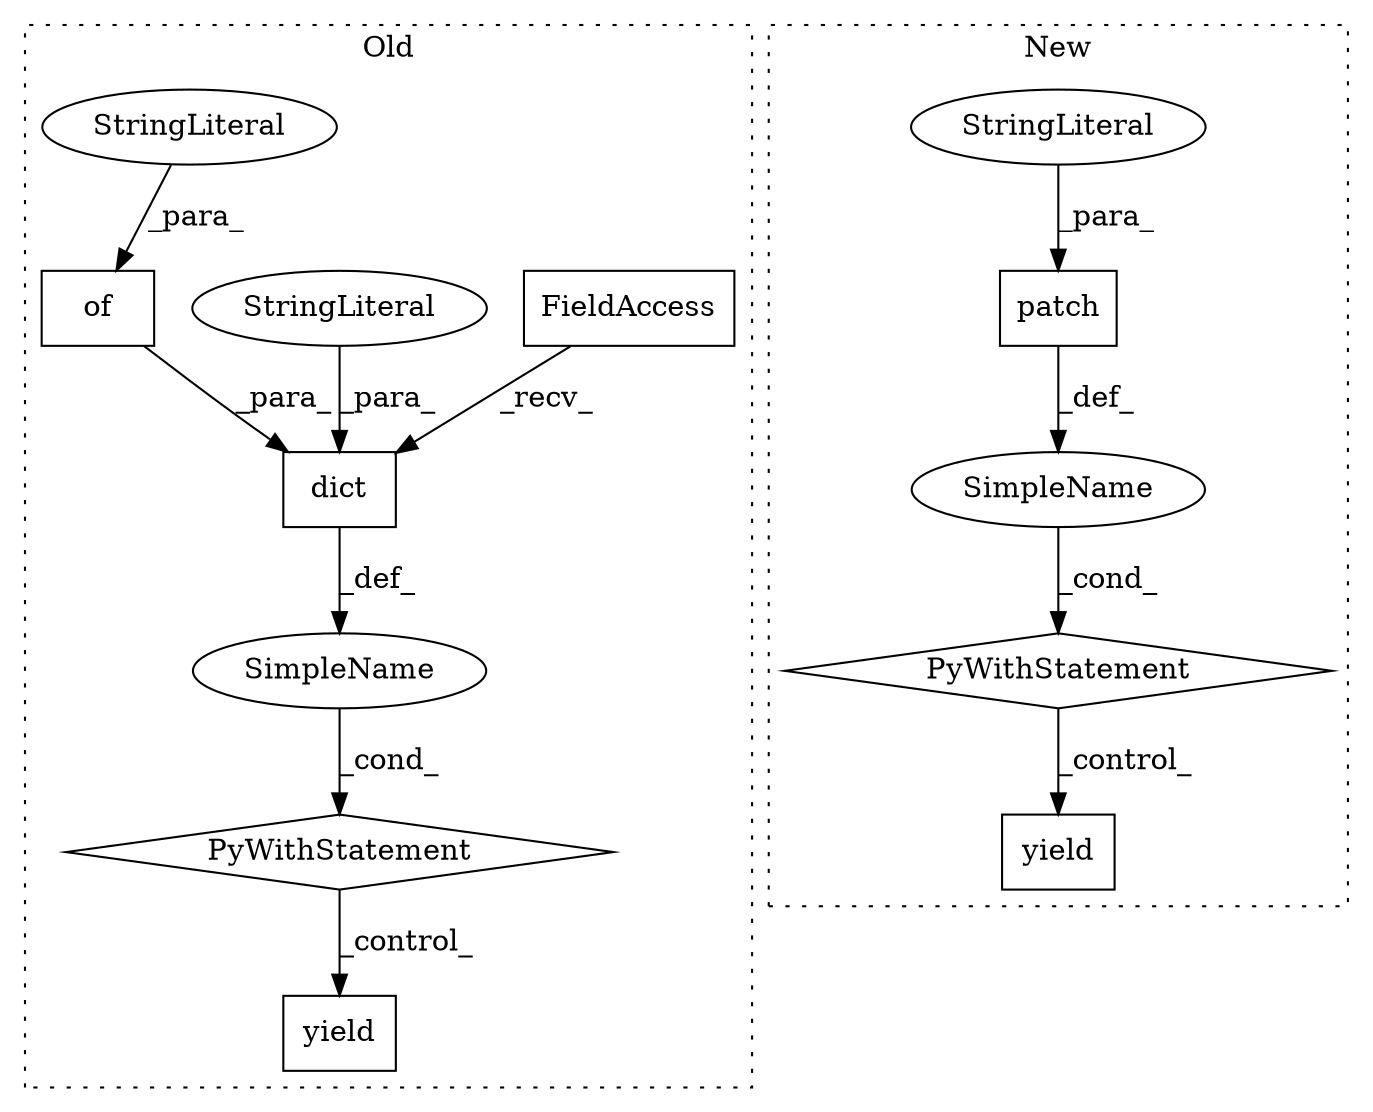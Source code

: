 digraph G {
subgraph cluster0 {
1 [label="yield" a="112" s="413" l="7" shape="box"];
3 [label="SimpleName" a="42" s="" l="" shape="ellipse"];
4 [label="PyWithStatement" a="104" s="309,403" l="10,2" shape="diamond"];
5 [label="of" a="32" s="362,401" l="3,1" shape="box"];
9 [label="dict" a="32" s="339,402" l="5,1" shape="box"];
10 [label="FieldAccess" a="22" s="319" l="19" shape="box"];
11 [label="StringLiteral" a="45" s="344" l="13" shape="ellipse"];
12 [label="StringLiteral" a="45" s="365" l="10" shape="ellipse"];
label = "Old";
style="dotted";
}
subgraph cluster1 {
2 [label="patch" a="32" s="333,385" l="6,1" shape="box"];
6 [label="yield" a="112" s="414" l="7" shape="box"];
7 [label="SimpleName" a="42" s="" l="" shape="ellipse"];
8 [label="PyWithStatement" a="104" s="309,386" l="10,2" shape="diamond"];
13 [label="StringLiteral" a="45" s="339" l="46" shape="ellipse"];
label = "New";
style="dotted";
}
2 -> 7 [label="_def_"];
3 -> 4 [label="_cond_"];
4 -> 1 [label="_control_"];
5 -> 9 [label="_para_"];
7 -> 8 [label="_cond_"];
8 -> 6 [label="_control_"];
9 -> 3 [label="_def_"];
10 -> 9 [label="_recv_"];
11 -> 9 [label="_para_"];
12 -> 5 [label="_para_"];
13 -> 2 [label="_para_"];
}